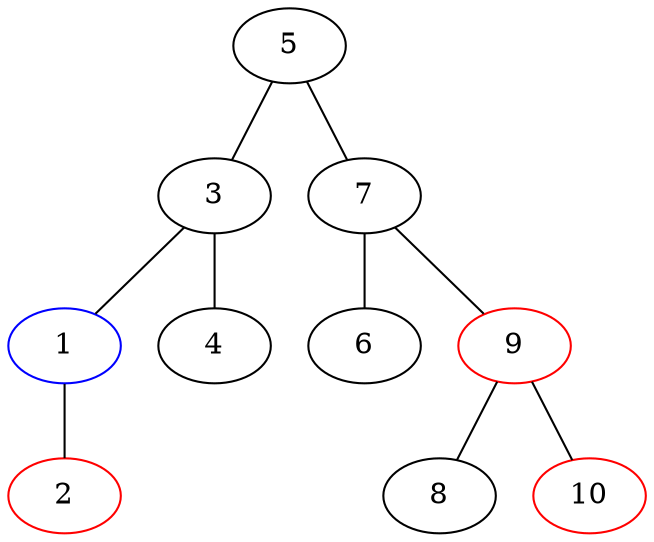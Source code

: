 strict graph {
5 [color=black ]
3 [color=black ]
1 [color=blue ]
2 [color=red ]
4 [color=black ]
7 [color=black ]
6 [color=black ]
9 [color=red ]
8 [color=black ]
10 [color=red ]

5 -- 3
5 -- 7
3 -- 1
3 -- 4
1 -- 2
7 -- 6
7 -- 9
9 -- 8
9 -- 10

{rank=same; 5; }
{rank=same; 3; 7; }
{rank=same; 1; 4; 6; 9; }
{rank=same; 2; 8; 10; }
}
